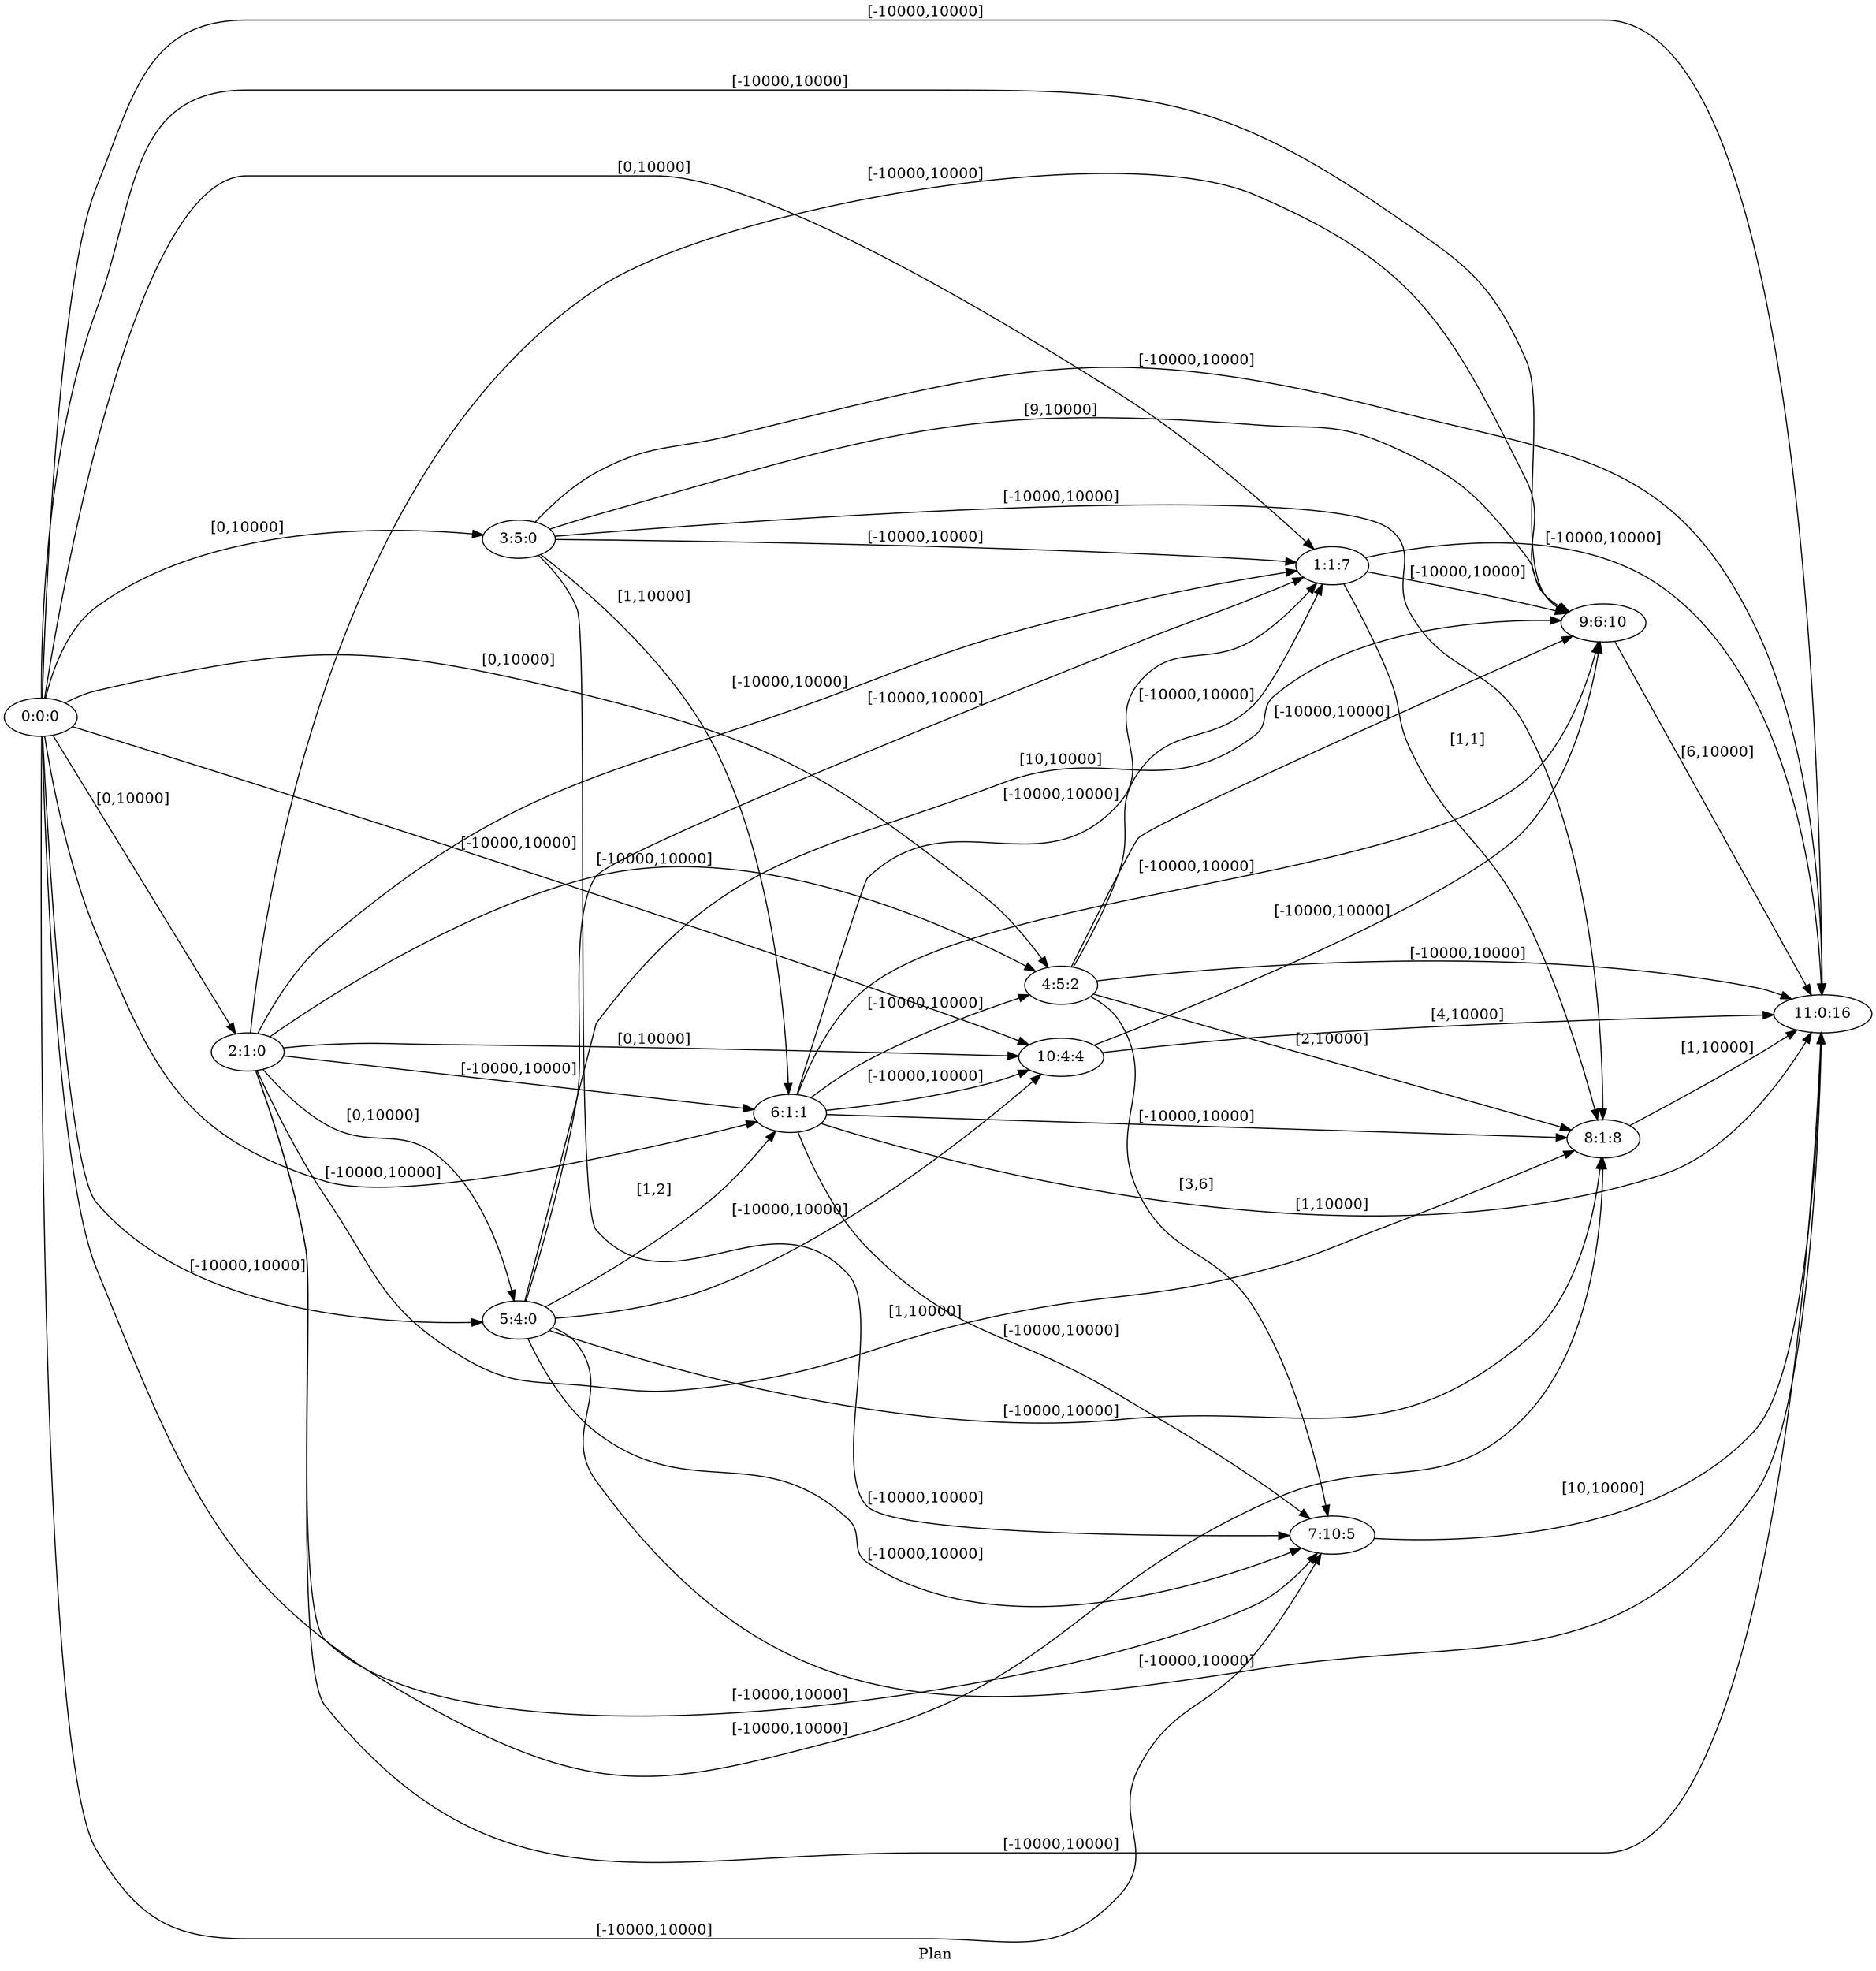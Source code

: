 digraph G {
 rankdir = LR;
 nodesep = .45; 
 size = 30;
label="Plan ";
 fldt = 0.861054;
"0:0:0"->"1:1:7"[ label = "[0,10000]"];
"0:0:0"->"2:1:0"[ label = "[0,10000]"];
"0:0:0"->"3:5:0"[ label = "[0,10000]"];
"0:0:0"->"4:5:2"[ label = "[0,10000]"];
"0:0:0"->"5:4:0"[ label = "[-10000,10000]"];
"0:0:0"->"6:1:1"[ label = "[-10000,10000]"];
"0:0:0"->"7:10:5"[ label = "[-10000,10000]"];
"0:0:0"->"8:1:8"[ label = "[-10000,10000]"];
"0:0:0"->"9:6:10"[ label = "[-10000,10000]"];
"0:0:0"->"10:4:4"[ label = "[-10000,10000]"];
"0:0:0"->"11:0:16"[ label = "[-10000,10000]"];
"1:1:7"->"8:1:8"[ label = "[1,1]"];
"1:1:7"->"9:6:10"[ label = "[-10000,10000]"];
"1:1:7"->"11:0:16"[ label = "[-10000,10000]"];
"2:1:0"->"1:1:7"[ label = "[-10000,10000]"];
"2:1:0"->"4:5:2"[ label = "[-10000,10000]"];
"2:1:0"->"5:4:0"[ label = "[0,10000]"];
"2:1:0"->"6:1:1"[ label = "[-10000,10000]"];
"2:1:0"->"7:10:5"[ label = "[-10000,10000]"];
"2:1:0"->"8:1:8"[ label = "[1,10000]"];
"2:1:0"->"9:6:10"[ label = "[-10000,10000]"];
"2:1:0"->"10:4:4"[ label = "[0,10000]"];
"2:1:0"->"11:0:16"[ label = "[-10000,10000]"];
"3:5:0"->"1:1:7"[ label = "[-10000,10000]"];
"3:5:0"->"6:1:1"[ label = "[1,10000]"];
"3:5:0"->"7:10:5"[ label = "[-10000,10000]"];
"3:5:0"->"8:1:8"[ label = "[-10000,10000]"];
"3:5:0"->"9:6:10"[ label = "[9,10000]"];
"3:5:0"->"11:0:16"[ label = "[-10000,10000]"];
"4:5:2"->"1:1:7"[ label = "[-10000,10000]"];
"4:5:2"->"7:10:5"[ label = "[3,6]"];
"4:5:2"->"8:1:8"[ label = "[2,10000]"];
"4:5:2"->"9:6:10"[ label = "[-10000,10000]"];
"4:5:2"->"11:0:16"[ label = "[-10000,10000]"];
"5:4:0"->"1:1:7"[ label = "[-10000,10000]"];
"5:4:0"->"6:1:1"[ label = "[1,2]"];
"5:4:0"->"7:10:5"[ label = "[-10000,10000]"];
"5:4:0"->"8:1:8"[ label = "[-10000,10000]"];
"5:4:0"->"9:6:10"[ label = "[10,10000]"];
"5:4:0"->"10:4:4"[ label = "[-10000,10000]"];
"5:4:0"->"11:0:16"[ label = "[-10000,10000]"];
"6:1:1"->"1:1:7"[ label = "[-10000,10000]"];
"6:1:1"->"4:5:2"[ label = "[-10000,10000]"];
"6:1:1"->"7:10:5"[ label = "[-10000,10000]"];
"6:1:1"->"8:1:8"[ label = "[-10000,10000]"];
"6:1:1"->"9:6:10"[ label = "[-10000,10000]"];
"6:1:1"->"10:4:4"[ label = "[-10000,10000]"];
"6:1:1"->"11:0:16"[ label = "[1,10000]"];
"7:10:5"->"11:0:16"[ label = "[10,10000]"];
"8:1:8"->"11:0:16"[ label = "[1,10000]"];
"9:6:10"->"11:0:16"[ label = "[6,10000]"];
"10:4:4"->"9:6:10"[ label = "[-10000,10000]"];
"10:4:4"->"11:0:16"[ label = "[4,10000]"];
}
